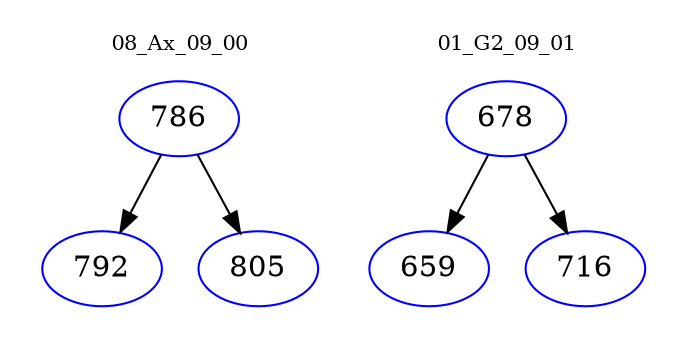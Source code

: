 digraph{
subgraph cluster_0 {
color = white
label = "08_Ax_09_00";
fontsize=10;
T0_786 [label="786", color="blue"]
T0_786 -> T0_792 [color="black"]
T0_792 [label="792", color="blue"]
T0_786 -> T0_805 [color="black"]
T0_805 [label="805", color="blue"]
}
subgraph cluster_1 {
color = white
label = "01_G2_09_01";
fontsize=10;
T1_678 [label="678", color="blue"]
T1_678 -> T1_659 [color="black"]
T1_659 [label="659", color="blue"]
T1_678 -> T1_716 [color="black"]
T1_716 [label="716", color="blue"]
}
}
